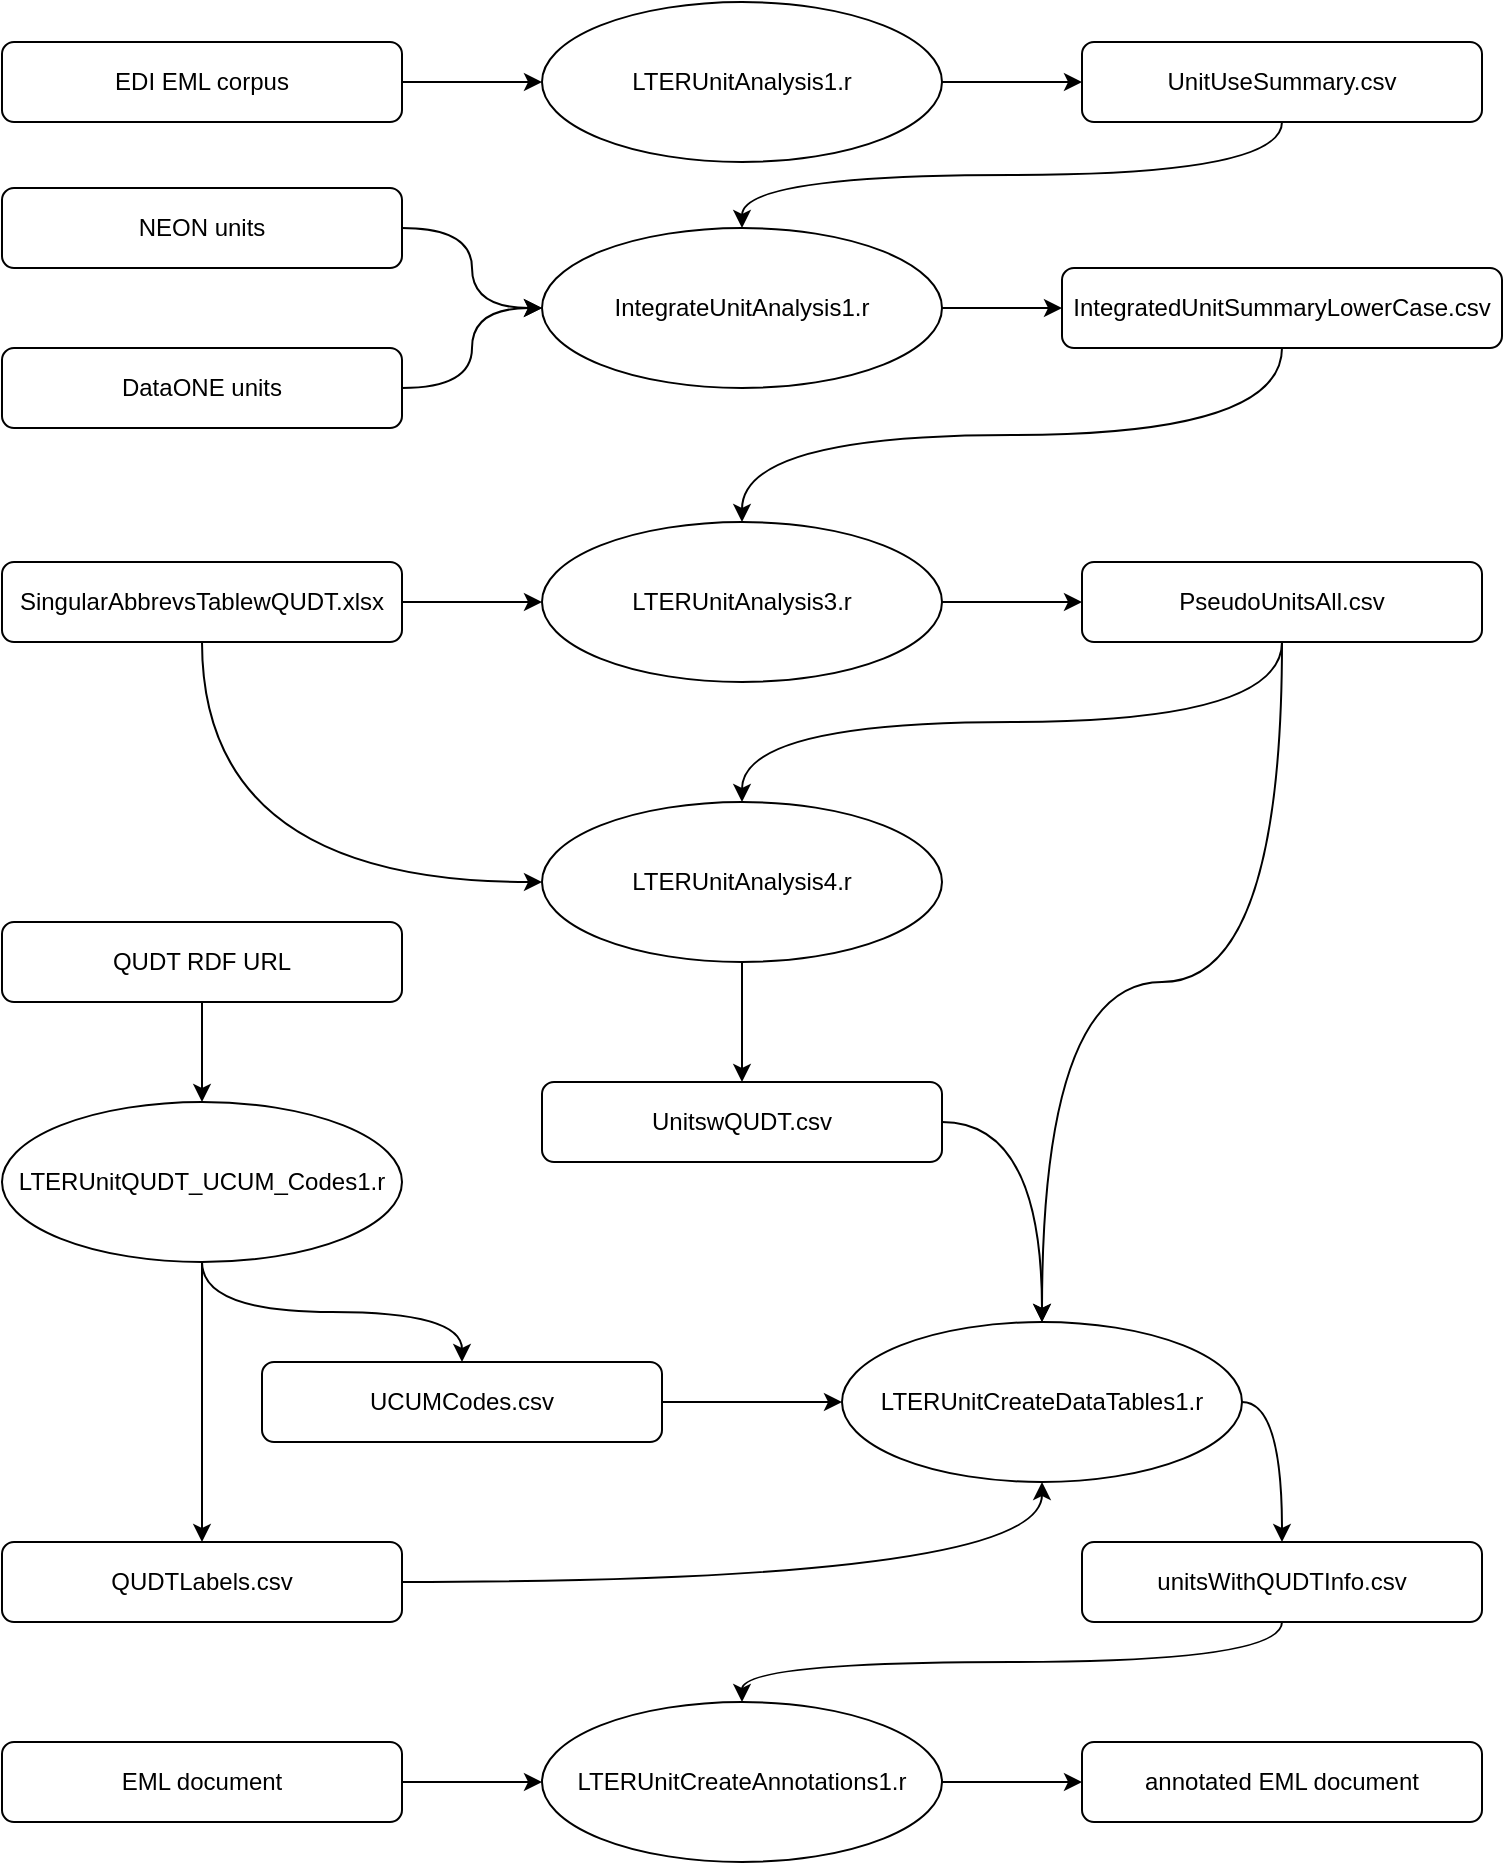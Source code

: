 <mxfile version="21.6.5" type="device">
  <diagram id="C5RBs43oDa-KdzZeNtuy" name="Page-1">
    <mxGraphModel dx="1562" dy="1078" grid="1" gridSize="10" guides="1" tooltips="1" connect="1" arrows="1" fold="1" page="1" pageScale="1" pageWidth="827" pageHeight="1169" math="0" shadow="0">
      <root>
        <mxCell id="WIyWlLk6GJQsqaUBKTNV-0" />
        <mxCell id="WIyWlLk6GJQsqaUBKTNV-1" parent="WIyWlLk6GJQsqaUBKTNV-0" />
        <mxCell id="WpmsXWC_hY4c3spOvaGo-23" style="edgeStyle=orthogonalEdgeStyle;rounded=0;orthogonalLoop=1;jettySize=auto;html=1;exitX=1;exitY=0.5;exitDx=0;exitDy=0;entryX=0;entryY=0.5;entryDx=0;entryDy=0;" edge="1" parent="WIyWlLk6GJQsqaUBKTNV-1" source="WpmsXWC_hY4c3spOvaGo-0" target="WpmsXWC_hY4c3spOvaGo-4">
          <mxGeometry relative="1" as="geometry" />
        </mxCell>
        <mxCell id="WpmsXWC_hY4c3spOvaGo-0" value="LTERUnitAnalysis1.r" style="ellipse;whiteSpace=wrap;html=1;" vertex="1" parent="WIyWlLk6GJQsqaUBKTNV-1">
          <mxGeometry x="320" y="20" width="200" height="80" as="geometry" />
        </mxCell>
        <mxCell id="WpmsXWC_hY4c3spOvaGo-39" style="edgeStyle=orthogonalEdgeStyle;rounded=0;orthogonalLoop=1;jettySize=auto;html=1;exitX=0.5;exitY=1;exitDx=0;exitDy=0;entryX=0.5;entryY=0;entryDx=0;entryDy=0;curved=1;" edge="1" parent="WIyWlLk6GJQsqaUBKTNV-1" source="WpmsXWC_hY4c3spOvaGo-1" target="WpmsXWC_hY4c3spOvaGo-20">
          <mxGeometry relative="1" as="geometry" />
        </mxCell>
        <mxCell id="WpmsXWC_hY4c3spOvaGo-1" value="unitsWithQUDTInfo.csv" style="rounded=1;whiteSpace=wrap;html=1;fontSize=12;glass=0;strokeWidth=1;shadow=0;" vertex="1" parent="WIyWlLk6GJQsqaUBKTNV-1">
          <mxGeometry x="590" y="790" width="200" height="40" as="geometry" />
        </mxCell>
        <mxCell id="WpmsXWC_hY4c3spOvaGo-33" style="edgeStyle=orthogonalEdgeStyle;rounded=0;orthogonalLoop=1;jettySize=auto;html=1;exitX=0.5;exitY=1;exitDx=0;exitDy=0;entryX=0.5;entryY=0;entryDx=0;entryDy=0;curved=1;" edge="1" parent="WIyWlLk6GJQsqaUBKTNV-1" source="WpmsXWC_hY4c3spOvaGo-2" target="WpmsXWC_hY4c3spOvaGo-18">
          <mxGeometry relative="1" as="geometry" />
        </mxCell>
        <mxCell id="WpmsXWC_hY4c3spOvaGo-41" style="edgeStyle=orthogonalEdgeStyle;rounded=0;orthogonalLoop=1;jettySize=auto;html=1;exitX=0.5;exitY=1;exitDx=0;exitDy=0;entryX=0.5;entryY=0;entryDx=0;entryDy=0;curved=1;" edge="1" parent="WIyWlLk6GJQsqaUBKTNV-1" source="WpmsXWC_hY4c3spOvaGo-2" target="WpmsXWC_hY4c3spOvaGo-19">
          <mxGeometry relative="1" as="geometry" />
        </mxCell>
        <mxCell id="WpmsXWC_hY4c3spOvaGo-2" value="PseudoUnitsAll.csv" style="rounded=1;whiteSpace=wrap;html=1;fontSize=12;glass=0;strokeWidth=1;shadow=0;" vertex="1" parent="WIyWlLk6GJQsqaUBKTNV-1">
          <mxGeometry x="590" y="300" width="200" height="40" as="geometry" />
        </mxCell>
        <mxCell id="WpmsXWC_hY4c3spOvaGo-30" style="edgeStyle=orthogonalEdgeStyle;rounded=0;orthogonalLoop=1;jettySize=auto;html=1;exitX=0.5;exitY=1;exitDx=0;exitDy=0;curved=1;" edge="1" parent="WIyWlLk6GJQsqaUBKTNV-1" source="WpmsXWC_hY4c3spOvaGo-3" target="WpmsXWC_hY4c3spOvaGo-29">
          <mxGeometry relative="1" as="geometry" />
        </mxCell>
        <mxCell id="WpmsXWC_hY4c3spOvaGo-3" value="IntegratedUnitSummaryLowerCase.csv" style="rounded=1;whiteSpace=wrap;html=1;fontSize=12;glass=0;strokeWidth=1;shadow=0;" vertex="1" parent="WIyWlLk6GJQsqaUBKTNV-1">
          <mxGeometry x="580" y="153" width="220" height="40" as="geometry" />
        </mxCell>
        <mxCell id="WpmsXWC_hY4c3spOvaGo-27" style="edgeStyle=orthogonalEdgeStyle;rounded=0;orthogonalLoop=1;jettySize=auto;html=1;exitX=0.5;exitY=1;exitDx=0;exitDy=0;entryX=0.5;entryY=0;entryDx=0;entryDy=0;curved=1;" edge="1" parent="WIyWlLk6GJQsqaUBKTNV-1" source="WpmsXWC_hY4c3spOvaGo-4" target="WpmsXWC_hY4c3spOvaGo-16">
          <mxGeometry relative="1" as="geometry" />
        </mxCell>
        <mxCell id="WpmsXWC_hY4c3spOvaGo-4" value="UnitUseSummary.csv" style="rounded=1;whiteSpace=wrap;html=1;fontSize=12;glass=0;strokeWidth=1;shadow=0;" vertex="1" parent="WIyWlLk6GJQsqaUBKTNV-1">
          <mxGeometry x="590" y="40" width="200" height="40" as="geometry" />
        </mxCell>
        <mxCell id="WpmsXWC_hY4c3spOvaGo-22" style="edgeStyle=orthogonalEdgeStyle;rounded=0;orthogonalLoop=1;jettySize=auto;html=1;exitX=1;exitY=0.5;exitDx=0;exitDy=0;entryX=0;entryY=0.5;entryDx=0;entryDy=0;" edge="1" parent="WIyWlLk6GJQsqaUBKTNV-1" source="WpmsXWC_hY4c3spOvaGo-5" target="WpmsXWC_hY4c3spOvaGo-0">
          <mxGeometry relative="1" as="geometry" />
        </mxCell>
        <mxCell id="WpmsXWC_hY4c3spOvaGo-5" value="EDI EML corpus" style="rounded=1;whiteSpace=wrap;html=1;fontSize=12;glass=0;strokeWidth=1;shadow=0;" vertex="1" parent="WIyWlLk6GJQsqaUBKTNV-1">
          <mxGeometry x="50" y="40" width="200" height="40" as="geometry" />
        </mxCell>
        <mxCell id="WpmsXWC_hY4c3spOvaGo-24" style="edgeStyle=orthogonalEdgeStyle;rounded=0;orthogonalLoop=1;jettySize=auto;html=1;exitX=1;exitY=0.5;exitDx=0;exitDy=0;entryX=0;entryY=0.5;entryDx=0;entryDy=0;curved=1;" edge="1" parent="WIyWlLk6GJQsqaUBKTNV-1" source="WpmsXWC_hY4c3spOvaGo-6" target="WpmsXWC_hY4c3spOvaGo-16">
          <mxGeometry relative="1" as="geometry" />
        </mxCell>
        <mxCell id="WpmsXWC_hY4c3spOvaGo-6" value="NEON units" style="rounded=1;whiteSpace=wrap;html=1;fontSize=12;glass=0;strokeWidth=1;shadow=0;" vertex="1" parent="WIyWlLk6GJQsqaUBKTNV-1">
          <mxGeometry x="50" y="113" width="200" height="40" as="geometry" />
        </mxCell>
        <mxCell id="WpmsXWC_hY4c3spOvaGo-26" style="edgeStyle=orthogonalEdgeStyle;rounded=0;orthogonalLoop=1;jettySize=auto;html=1;exitX=1;exitY=0.5;exitDx=0;exitDy=0;curved=1;" edge="1" parent="WIyWlLk6GJQsqaUBKTNV-1" source="WpmsXWC_hY4c3spOvaGo-7" target="WpmsXWC_hY4c3spOvaGo-16">
          <mxGeometry relative="1" as="geometry" />
        </mxCell>
        <mxCell id="WpmsXWC_hY4c3spOvaGo-7" value="DataONE units" style="rounded=1;whiteSpace=wrap;html=1;fontSize=12;glass=0;strokeWidth=1;shadow=0;" vertex="1" parent="WIyWlLk6GJQsqaUBKTNV-1">
          <mxGeometry x="50" y="193" width="200" height="40" as="geometry" />
        </mxCell>
        <mxCell id="WpmsXWC_hY4c3spOvaGo-31" style="edgeStyle=orthogonalEdgeStyle;rounded=0;orthogonalLoop=1;jettySize=auto;html=1;exitX=1;exitY=0.5;exitDx=0;exitDy=0;entryX=0;entryY=0.5;entryDx=0;entryDy=0;" edge="1" parent="WIyWlLk6GJQsqaUBKTNV-1" source="WpmsXWC_hY4c3spOvaGo-8" target="WpmsXWC_hY4c3spOvaGo-29">
          <mxGeometry relative="1" as="geometry" />
        </mxCell>
        <mxCell id="WpmsXWC_hY4c3spOvaGo-52" style="edgeStyle=orthogonalEdgeStyle;rounded=0;orthogonalLoop=1;jettySize=auto;html=1;exitX=0.5;exitY=1;exitDx=0;exitDy=0;entryX=0;entryY=0.5;entryDx=0;entryDy=0;curved=1;" edge="1" parent="WIyWlLk6GJQsqaUBKTNV-1" source="WpmsXWC_hY4c3spOvaGo-8" target="WpmsXWC_hY4c3spOvaGo-18">
          <mxGeometry relative="1" as="geometry" />
        </mxCell>
        <mxCell id="WpmsXWC_hY4c3spOvaGo-8" value="SingularAbbrevsTablewQUDT.xlsx" style="rounded=1;html=1;fontSize=12;glass=0;strokeWidth=1;shadow=0;whiteSpace=wrap;" vertex="1" parent="WIyWlLk6GJQsqaUBKTNV-1">
          <mxGeometry x="50" y="300" width="200" height="40" as="geometry" />
        </mxCell>
        <mxCell id="WpmsXWC_hY4c3spOvaGo-43" style="edgeStyle=orthogonalEdgeStyle;rounded=0;orthogonalLoop=1;jettySize=auto;html=1;exitX=0.5;exitY=1;exitDx=0;exitDy=0;entryX=0.5;entryY=0;entryDx=0;entryDy=0;" edge="1" parent="WIyWlLk6GJQsqaUBKTNV-1" source="WpmsXWC_hY4c3spOvaGo-9" target="WpmsXWC_hY4c3spOvaGo-21">
          <mxGeometry relative="1" as="geometry" />
        </mxCell>
        <mxCell id="WpmsXWC_hY4c3spOvaGo-9" value="QUDT RDF URL" style="rounded=1;whiteSpace=wrap;html=1;fontSize=12;glass=0;strokeWidth=1;shadow=0;" vertex="1" parent="WIyWlLk6GJQsqaUBKTNV-1">
          <mxGeometry x="50" y="480" width="200" height="40" as="geometry" />
        </mxCell>
        <mxCell id="WpmsXWC_hY4c3spOvaGo-46" style="edgeStyle=orthogonalEdgeStyle;rounded=0;orthogonalLoop=1;jettySize=auto;html=1;exitX=1;exitY=0.5;exitDx=0;exitDy=0;entryX=0;entryY=0.5;entryDx=0;entryDy=0;curved=1;" edge="1" parent="WIyWlLk6GJQsqaUBKTNV-1" source="WpmsXWC_hY4c3spOvaGo-10" target="WpmsXWC_hY4c3spOvaGo-19">
          <mxGeometry relative="1" as="geometry" />
        </mxCell>
        <mxCell id="WpmsXWC_hY4c3spOvaGo-10" value="UCUMCodes.csv" style="rounded=1;whiteSpace=wrap;html=1;fontSize=12;glass=0;strokeWidth=1;shadow=0;" vertex="1" parent="WIyWlLk6GJQsqaUBKTNV-1">
          <mxGeometry x="180" y="700" width="200" height="40" as="geometry" />
        </mxCell>
        <mxCell id="WpmsXWC_hY4c3spOvaGo-49" style="edgeStyle=orthogonalEdgeStyle;rounded=0;orthogonalLoop=1;jettySize=auto;html=1;exitX=1;exitY=0.5;exitDx=0;exitDy=0;entryX=0.5;entryY=1;entryDx=0;entryDy=0;curved=1;" edge="1" parent="WIyWlLk6GJQsqaUBKTNV-1" source="WpmsXWC_hY4c3spOvaGo-11" target="WpmsXWC_hY4c3spOvaGo-19">
          <mxGeometry relative="1" as="geometry" />
        </mxCell>
        <mxCell id="WpmsXWC_hY4c3spOvaGo-11" value="QUDTLabels.csv" style="rounded=1;whiteSpace=wrap;html=1;fontSize=12;glass=0;strokeWidth=1;shadow=0;" vertex="1" parent="WIyWlLk6GJQsqaUBKTNV-1">
          <mxGeometry x="50" y="790" width="200" height="40" as="geometry" />
        </mxCell>
        <mxCell id="WpmsXWC_hY4c3spOvaGo-37" style="edgeStyle=orthogonalEdgeStyle;rounded=0;orthogonalLoop=1;jettySize=auto;html=1;exitX=1;exitY=0.5;exitDx=0;exitDy=0;entryX=0;entryY=0.5;entryDx=0;entryDy=0;curved=1;" edge="1" parent="WIyWlLk6GJQsqaUBKTNV-1" source="WpmsXWC_hY4c3spOvaGo-12" target="WpmsXWC_hY4c3spOvaGo-20">
          <mxGeometry relative="1" as="geometry" />
        </mxCell>
        <mxCell id="WpmsXWC_hY4c3spOvaGo-12" value="EML document" style="rounded=1;whiteSpace=wrap;html=1;fontSize=12;glass=0;strokeWidth=1;shadow=0;" vertex="1" parent="WIyWlLk6GJQsqaUBKTNV-1">
          <mxGeometry x="50" y="890" width="200" height="40" as="geometry" />
        </mxCell>
        <mxCell id="WpmsXWC_hY4c3spOvaGo-13" value="annotated EML document" style="rounded=1;whiteSpace=wrap;html=1;fontSize=12;glass=0;strokeWidth=1;shadow=0;" vertex="1" parent="WIyWlLk6GJQsqaUBKTNV-1">
          <mxGeometry x="590" y="890" width="200" height="40" as="geometry" />
        </mxCell>
        <mxCell id="WpmsXWC_hY4c3spOvaGo-28" style="edgeStyle=orthogonalEdgeStyle;rounded=0;orthogonalLoop=1;jettySize=auto;html=1;exitX=1;exitY=0.5;exitDx=0;exitDy=0;entryX=0;entryY=0.5;entryDx=0;entryDy=0;curved=1;" edge="1" parent="WIyWlLk6GJQsqaUBKTNV-1" source="WpmsXWC_hY4c3spOvaGo-16" target="WpmsXWC_hY4c3spOvaGo-3">
          <mxGeometry relative="1" as="geometry" />
        </mxCell>
        <mxCell id="WpmsXWC_hY4c3spOvaGo-16" value="IntegrateUnitAnalysis1.r" style="ellipse;whiteSpace=wrap;html=1;" vertex="1" parent="WIyWlLk6GJQsqaUBKTNV-1">
          <mxGeometry x="320" y="133" width="200" height="80" as="geometry" />
        </mxCell>
        <mxCell id="WpmsXWC_hY4c3spOvaGo-35" style="edgeStyle=orthogonalEdgeStyle;rounded=0;orthogonalLoop=1;jettySize=auto;html=1;exitX=0.5;exitY=1;exitDx=0;exitDy=0;entryX=0.5;entryY=0;entryDx=0;entryDy=0;curved=1;" edge="1" parent="WIyWlLk6GJQsqaUBKTNV-1" source="WpmsXWC_hY4c3spOvaGo-18" target="WpmsXWC_hY4c3spOvaGo-34">
          <mxGeometry relative="1" as="geometry" />
        </mxCell>
        <mxCell id="WpmsXWC_hY4c3spOvaGo-18" value="LTERUnitAnalysis4.r" style="ellipse;whiteSpace=wrap;html=1;" vertex="1" parent="WIyWlLk6GJQsqaUBKTNV-1">
          <mxGeometry x="320" y="420" width="200" height="80" as="geometry" />
        </mxCell>
        <mxCell id="WpmsXWC_hY4c3spOvaGo-51" style="edgeStyle=orthogonalEdgeStyle;rounded=0;orthogonalLoop=1;jettySize=auto;html=1;exitX=1;exitY=0.5;exitDx=0;exitDy=0;entryX=0.5;entryY=0;entryDx=0;entryDy=0;curved=1;" edge="1" parent="WIyWlLk6GJQsqaUBKTNV-1" source="WpmsXWC_hY4c3spOvaGo-19" target="WpmsXWC_hY4c3spOvaGo-1">
          <mxGeometry relative="1" as="geometry" />
        </mxCell>
        <mxCell id="WpmsXWC_hY4c3spOvaGo-19" value="LTERUnitCreateDataTables1.r" style="ellipse;whiteSpace=wrap;html=1;" vertex="1" parent="WIyWlLk6GJQsqaUBKTNV-1">
          <mxGeometry x="470" y="680" width="200" height="80" as="geometry" />
        </mxCell>
        <mxCell id="WpmsXWC_hY4c3spOvaGo-38" style="edgeStyle=orthogonalEdgeStyle;rounded=0;orthogonalLoop=1;jettySize=auto;html=1;exitX=1;exitY=0.5;exitDx=0;exitDy=0;entryX=0;entryY=0.5;entryDx=0;entryDy=0;curved=1;" edge="1" parent="WIyWlLk6GJQsqaUBKTNV-1" source="WpmsXWC_hY4c3spOvaGo-20" target="WpmsXWC_hY4c3spOvaGo-13">
          <mxGeometry relative="1" as="geometry" />
        </mxCell>
        <mxCell id="WpmsXWC_hY4c3spOvaGo-20" value="LTERUnitCreateAnnotations1.r" style="ellipse;whiteSpace=wrap;html=1;" vertex="1" parent="WIyWlLk6GJQsqaUBKTNV-1">
          <mxGeometry x="320" y="870" width="200" height="80" as="geometry" />
        </mxCell>
        <mxCell id="WpmsXWC_hY4c3spOvaGo-44" style="edgeStyle=orthogonalEdgeStyle;rounded=0;orthogonalLoop=1;jettySize=auto;html=1;exitX=0.5;exitY=1;exitDx=0;exitDy=0;entryX=0.5;entryY=0;entryDx=0;entryDy=0;curved=1;" edge="1" parent="WIyWlLk6GJQsqaUBKTNV-1" source="WpmsXWC_hY4c3spOvaGo-21" target="WpmsXWC_hY4c3spOvaGo-11">
          <mxGeometry relative="1" as="geometry" />
        </mxCell>
        <mxCell id="WpmsXWC_hY4c3spOvaGo-45" style="edgeStyle=orthogonalEdgeStyle;rounded=0;orthogonalLoop=1;jettySize=auto;html=1;exitX=0.5;exitY=1;exitDx=0;exitDy=0;entryX=0.5;entryY=0;entryDx=0;entryDy=0;curved=1;" edge="1" parent="WIyWlLk6GJQsqaUBKTNV-1" source="WpmsXWC_hY4c3spOvaGo-21" target="WpmsXWC_hY4c3spOvaGo-10">
          <mxGeometry relative="1" as="geometry" />
        </mxCell>
        <mxCell id="WpmsXWC_hY4c3spOvaGo-21" value="LTERUnitQUDT_UCUM_Codes1.r" style="ellipse;whiteSpace=wrap;html=1;" vertex="1" parent="WIyWlLk6GJQsqaUBKTNV-1">
          <mxGeometry x="50" y="570" width="200" height="80" as="geometry" />
        </mxCell>
        <mxCell id="WpmsXWC_hY4c3spOvaGo-32" style="edgeStyle=orthogonalEdgeStyle;rounded=0;orthogonalLoop=1;jettySize=auto;html=1;exitX=1;exitY=0.5;exitDx=0;exitDy=0;entryX=0;entryY=0.5;entryDx=0;entryDy=0;" edge="1" parent="WIyWlLk6GJQsqaUBKTNV-1" source="WpmsXWC_hY4c3spOvaGo-29" target="WpmsXWC_hY4c3spOvaGo-2">
          <mxGeometry relative="1" as="geometry" />
        </mxCell>
        <mxCell id="WpmsXWC_hY4c3spOvaGo-29" value="LTERUnitAnalysis3.r" style="ellipse;whiteSpace=wrap;html=1;" vertex="1" parent="WIyWlLk6GJQsqaUBKTNV-1">
          <mxGeometry x="320" y="280" width="200" height="80" as="geometry" />
        </mxCell>
        <mxCell id="WpmsXWC_hY4c3spOvaGo-50" style="edgeStyle=orthogonalEdgeStyle;rounded=0;orthogonalLoop=1;jettySize=auto;html=1;exitX=1;exitY=0.5;exitDx=0;exitDy=0;entryX=0.5;entryY=0;entryDx=0;entryDy=0;curved=1;" edge="1" parent="WIyWlLk6GJQsqaUBKTNV-1" source="WpmsXWC_hY4c3spOvaGo-34" target="WpmsXWC_hY4c3spOvaGo-19">
          <mxGeometry relative="1" as="geometry" />
        </mxCell>
        <mxCell id="WpmsXWC_hY4c3spOvaGo-34" value="UnitswQUDT.csv" style="rounded=1;whiteSpace=wrap;html=1;fontSize=12;glass=0;strokeWidth=1;shadow=0;" vertex="1" parent="WIyWlLk6GJQsqaUBKTNV-1">
          <mxGeometry x="320" y="560" width="200" height="40" as="geometry" />
        </mxCell>
      </root>
    </mxGraphModel>
  </diagram>
</mxfile>

